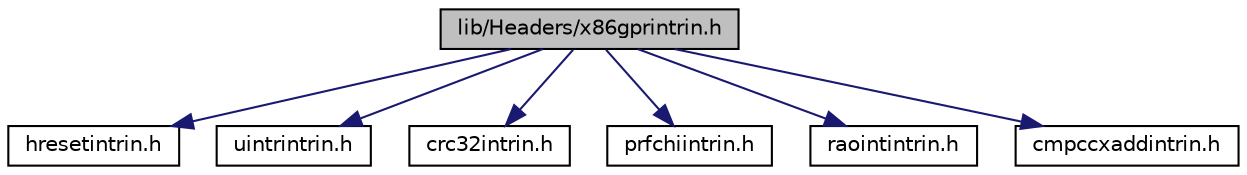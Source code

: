digraph "lib/Headers/x86gprintrin.h"
{
 // LATEX_PDF_SIZE
  bgcolor="transparent";
  edge [fontname="Helvetica",fontsize="10",labelfontname="Helvetica",labelfontsize="10"];
  node [fontname="Helvetica",fontsize="10",shape=record];
  Node1 [label="lib/Headers/x86gprintrin.h",height=0.2,width=0.4,color="black", fillcolor="grey75", style="filled", fontcolor="black",tooltip=" "];
  Node1 -> Node2 [color="midnightblue",fontsize="10",style="solid",fontname="Helvetica"];
  Node2 [label="hresetintrin.h",height=0.2,width=0.4,color="black",URL="$hresetintrin_8h.html",tooltip=" "];
  Node1 -> Node3 [color="midnightblue",fontsize="10",style="solid",fontname="Helvetica"];
  Node3 [label="uintrintrin.h",height=0.2,width=0.4,color="black",URL="$uintrintrin_8h.html",tooltip=" "];
  Node1 -> Node4 [color="midnightblue",fontsize="10",style="solid",fontname="Helvetica"];
  Node4 [label="crc32intrin.h",height=0.2,width=0.4,color="black",URL="$crc32intrin_8h.html",tooltip=" "];
  Node1 -> Node5 [color="midnightblue",fontsize="10",style="solid",fontname="Helvetica"];
  Node5 [label="prfchiintrin.h",height=0.2,width=0.4,color="black",URL="$prfchiintrin_8h.html",tooltip=" "];
  Node1 -> Node6 [color="midnightblue",fontsize="10",style="solid",fontname="Helvetica"];
  Node6 [label="raointintrin.h",height=0.2,width=0.4,color="black",URL="$raointintrin_8h.html",tooltip=" "];
  Node1 -> Node7 [color="midnightblue",fontsize="10",style="solid",fontname="Helvetica"];
  Node7 [label="cmpccxaddintrin.h",height=0.2,width=0.4,color="black",URL="$cmpccxaddintrin_8h.html",tooltip=" "];
}
